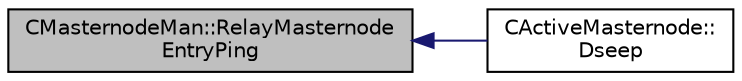 digraph "CMasternodeMan::RelayMasternodeEntryPing"
{
  edge [fontname="Helvetica",fontsize="10",labelfontname="Helvetica",labelfontsize="10"];
  node [fontname="Helvetica",fontsize="10",shape=record];
  rankdir="LR";
  Node198 [label="CMasternodeMan::RelayMasternode\lEntryPing",height=0.2,width=0.4,color="black", fillcolor="grey75", style="filled", fontcolor="black"];
  Node198 -> Node199 [dir="back",color="midnightblue",fontsize="10",style="solid",fontname="Helvetica"];
  Node199 [label="CActiveMasternode::\lDseep",height=0.2,width=0.4,color="black", fillcolor="white", style="filled",URL="$d9/d29/class_c_active_masternode.html#aa14a1a9611f6b73cc3e860cda75de88c"];
}
